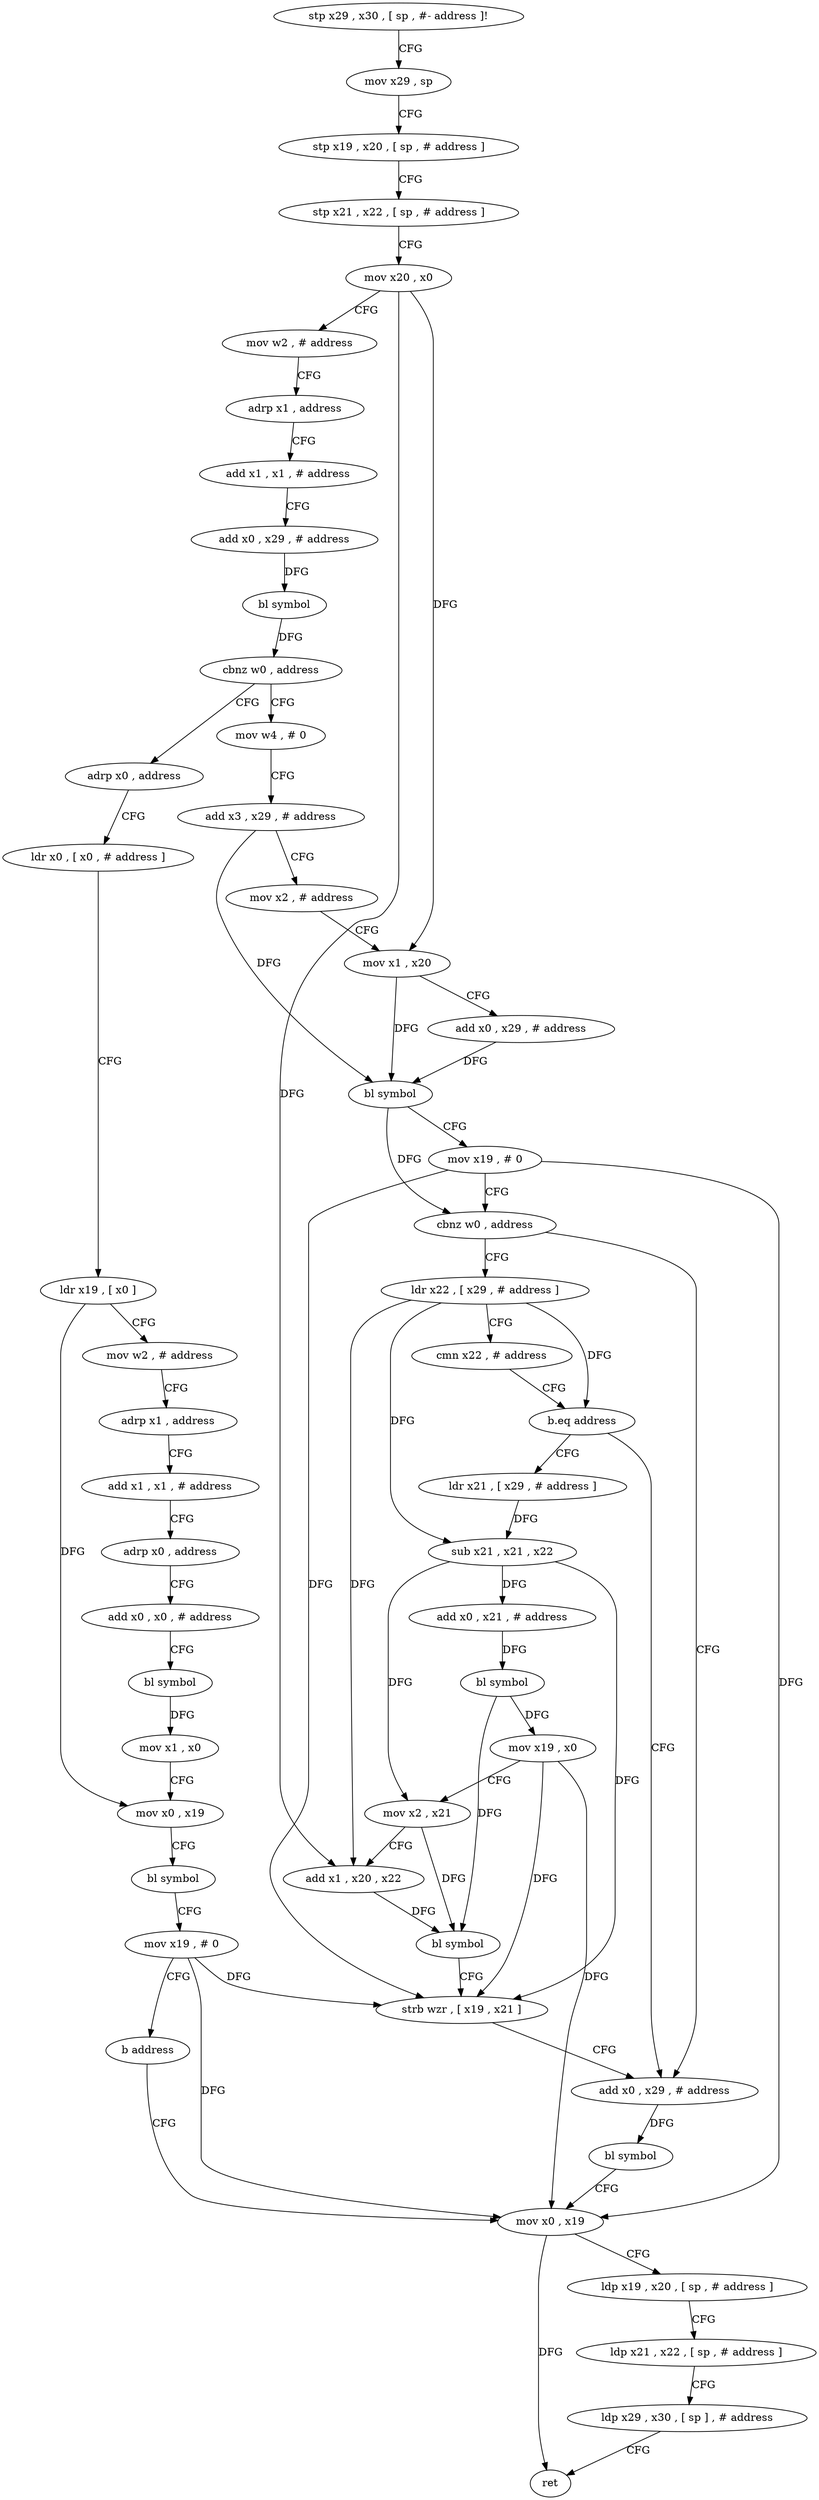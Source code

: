 digraph "func" {
"81928" [label = "stp x29 , x30 , [ sp , #- address ]!" ]
"81932" [label = "mov x29 , sp" ]
"81936" [label = "stp x19 , x20 , [ sp , # address ]" ]
"81940" [label = "stp x21 , x22 , [ sp , # address ]" ]
"81944" [label = "mov x20 , x0" ]
"81948" [label = "mov w2 , # address" ]
"81952" [label = "adrp x1 , address" ]
"81956" [label = "add x1 , x1 , # address" ]
"81960" [label = "add x0 , x29 , # address" ]
"81964" [label = "bl symbol" ]
"81968" [label = "cbnz w0 , address" ]
"82080" [label = "adrp x0 , address" ]
"81972" [label = "mov w4 , # 0" ]
"82084" [label = "ldr x0 , [ x0 , # address ]" ]
"82088" [label = "ldr x19 , [ x0 ]" ]
"82092" [label = "mov w2 , # address" ]
"82096" [label = "adrp x1 , address" ]
"82100" [label = "add x1 , x1 , # address" ]
"82104" [label = "adrp x0 , address" ]
"82108" [label = "add x0 , x0 , # address" ]
"82112" [label = "bl symbol" ]
"82116" [label = "mov x1 , x0" ]
"82120" [label = "mov x0 , x19" ]
"82124" [label = "bl symbol" ]
"82128" [label = "mov x19 , # 0" ]
"82132" [label = "b address" ]
"82060" [label = "mov x0 , x19" ]
"81976" [label = "add x3 , x29 , # address" ]
"81980" [label = "mov x2 , # address" ]
"81984" [label = "mov x1 , x20" ]
"81988" [label = "add x0 , x29 , # address" ]
"81992" [label = "bl symbol" ]
"81996" [label = "mov x19 , # 0" ]
"82000" [label = "cbnz w0 , address" ]
"82052" [label = "add x0 , x29 , # address" ]
"82004" [label = "ldr x22 , [ x29 , # address ]" ]
"82064" [label = "ldp x19 , x20 , [ sp , # address ]" ]
"82068" [label = "ldp x21 , x22 , [ sp , # address ]" ]
"82072" [label = "ldp x29 , x30 , [ sp ] , # address" ]
"82076" [label = "ret" ]
"82056" [label = "bl symbol" ]
"82008" [label = "cmn x22 , # address" ]
"82012" [label = "b.eq address" ]
"82016" [label = "ldr x21 , [ x29 , # address ]" ]
"82020" [label = "sub x21 , x21 , x22" ]
"82024" [label = "add x0 , x21 , # address" ]
"82028" [label = "bl symbol" ]
"82032" [label = "mov x19 , x0" ]
"82036" [label = "mov x2 , x21" ]
"82040" [label = "add x1 , x20 , x22" ]
"82044" [label = "bl symbol" ]
"82048" [label = "strb wzr , [ x19 , x21 ]" ]
"81928" -> "81932" [ label = "CFG" ]
"81932" -> "81936" [ label = "CFG" ]
"81936" -> "81940" [ label = "CFG" ]
"81940" -> "81944" [ label = "CFG" ]
"81944" -> "81948" [ label = "CFG" ]
"81944" -> "81984" [ label = "DFG" ]
"81944" -> "82040" [ label = "DFG" ]
"81948" -> "81952" [ label = "CFG" ]
"81952" -> "81956" [ label = "CFG" ]
"81956" -> "81960" [ label = "CFG" ]
"81960" -> "81964" [ label = "DFG" ]
"81964" -> "81968" [ label = "DFG" ]
"81968" -> "82080" [ label = "CFG" ]
"81968" -> "81972" [ label = "CFG" ]
"82080" -> "82084" [ label = "CFG" ]
"81972" -> "81976" [ label = "CFG" ]
"82084" -> "82088" [ label = "CFG" ]
"82088" -> "82092" [ label = "CFG" ]
"82088" -> "82120" [ label = "DFG" ]
"82092" -> "82096" [ label = "CFG" ]
"82096" -> "82100" [ label = "CFG" ]
"82100" -> "82104" [ label = "CFG" ]
"82104" -> "82108" [ label = "CFG" ]
"82108" -> "82112" [ label = "CFG" ]
"82112" -> "82116" [ label = "DFG" ]
"82116" -> "82120" [ label = "CFG" ]
"82120" -> "82124" [ label = "CFG" ]
"82124" -> "82128" [ label = "CFG" ]
"82128" -> "82132" [ label = "CFG" ]
"82128" -> "82060" [ label = "DFG" ]
"82128" -> "82048" [ label = "DFG" ]
"82132" -> "82060" [ label = "CFG" ]
"82060" -> "82064" [ label = "CFG" ]
"82060" -> "82076" [ label = "DFG" ]
"81976" -> "81980" [ label = "CFG" ]
"81976" -> "81992" [ label = "DFG" ]
"81980" -> "81984" [ label = "CFG" ]
"81984" -> "81988" [ label = "CFG" ]
"81984" -> "81992" [ label = "DFG" ]
"81988" -> "81992" [ label = "DFG" ]
"81992" -> "81996" [ label = "CFG" ]
"81992" -> "82000" [ label = "DFG" ]
"81996" -> "82000" [ label = "CFG" ]
"81996" -> "82060" [ label = "DFG" ]
"81996" -> "82048" [ label = "DFG" ]
"82000" -> "82052" [ label = "CFG" ]
"82000" -> "82004" [ label = "CFG" ]
"82052" -> "82056" [ label = "DFG" ]
"82004" -> "82008" [ label = "CFG" ]
"82004" -> "82012" [ label = "DFG" ]
"82004" -> "82020" [ label = "DFG" ]
"82004" -> "82040" [ label = "DFG" ]
"82064" -> "82068" [ label = "CFG" ]
"82068" -> "82072" [ label = "CFG" ]
"82072" -> "82076" [ label = "CFG" ]
"82056" -> "82060" [ label = "CFG" ]
"82008" -> "82012" [ label = "CFG" ]
"82012" -> "82052" [ label = "CFG" ]
"82012" -> "82016" [ label = "CFG" ]
"82016" -> "82020" [ label = "DFG" ]
"82020" -> "82024" [ label = "DFG" ]
"82020" -> "82036" [ label = "DFG" ]
"82020" -> "82048" [ label = "DFG" ]
"82024" -> "82028" [ label = "DFG" ]
"82028" -> "82032" [ label = "DFG" ]
"82028" -> "82044" [ label = "DFG" ]
"82032" -> "82036" [ label = "CFG" ]
"82032" -> "82060" [ label = "DFG" ]
"82032" -> "82048" [ label = "DFG" ]
"82036" -> "82040" [ label = "CFG" ]
"82036" -> "82044" [ label = "DFG" ]
"82040" -> "82044" [ label = "DFG" ]
"82044" -> "82048" [ label = "CFG" ]
"82048" -> "82052" [ label = "CFG" ]
}
